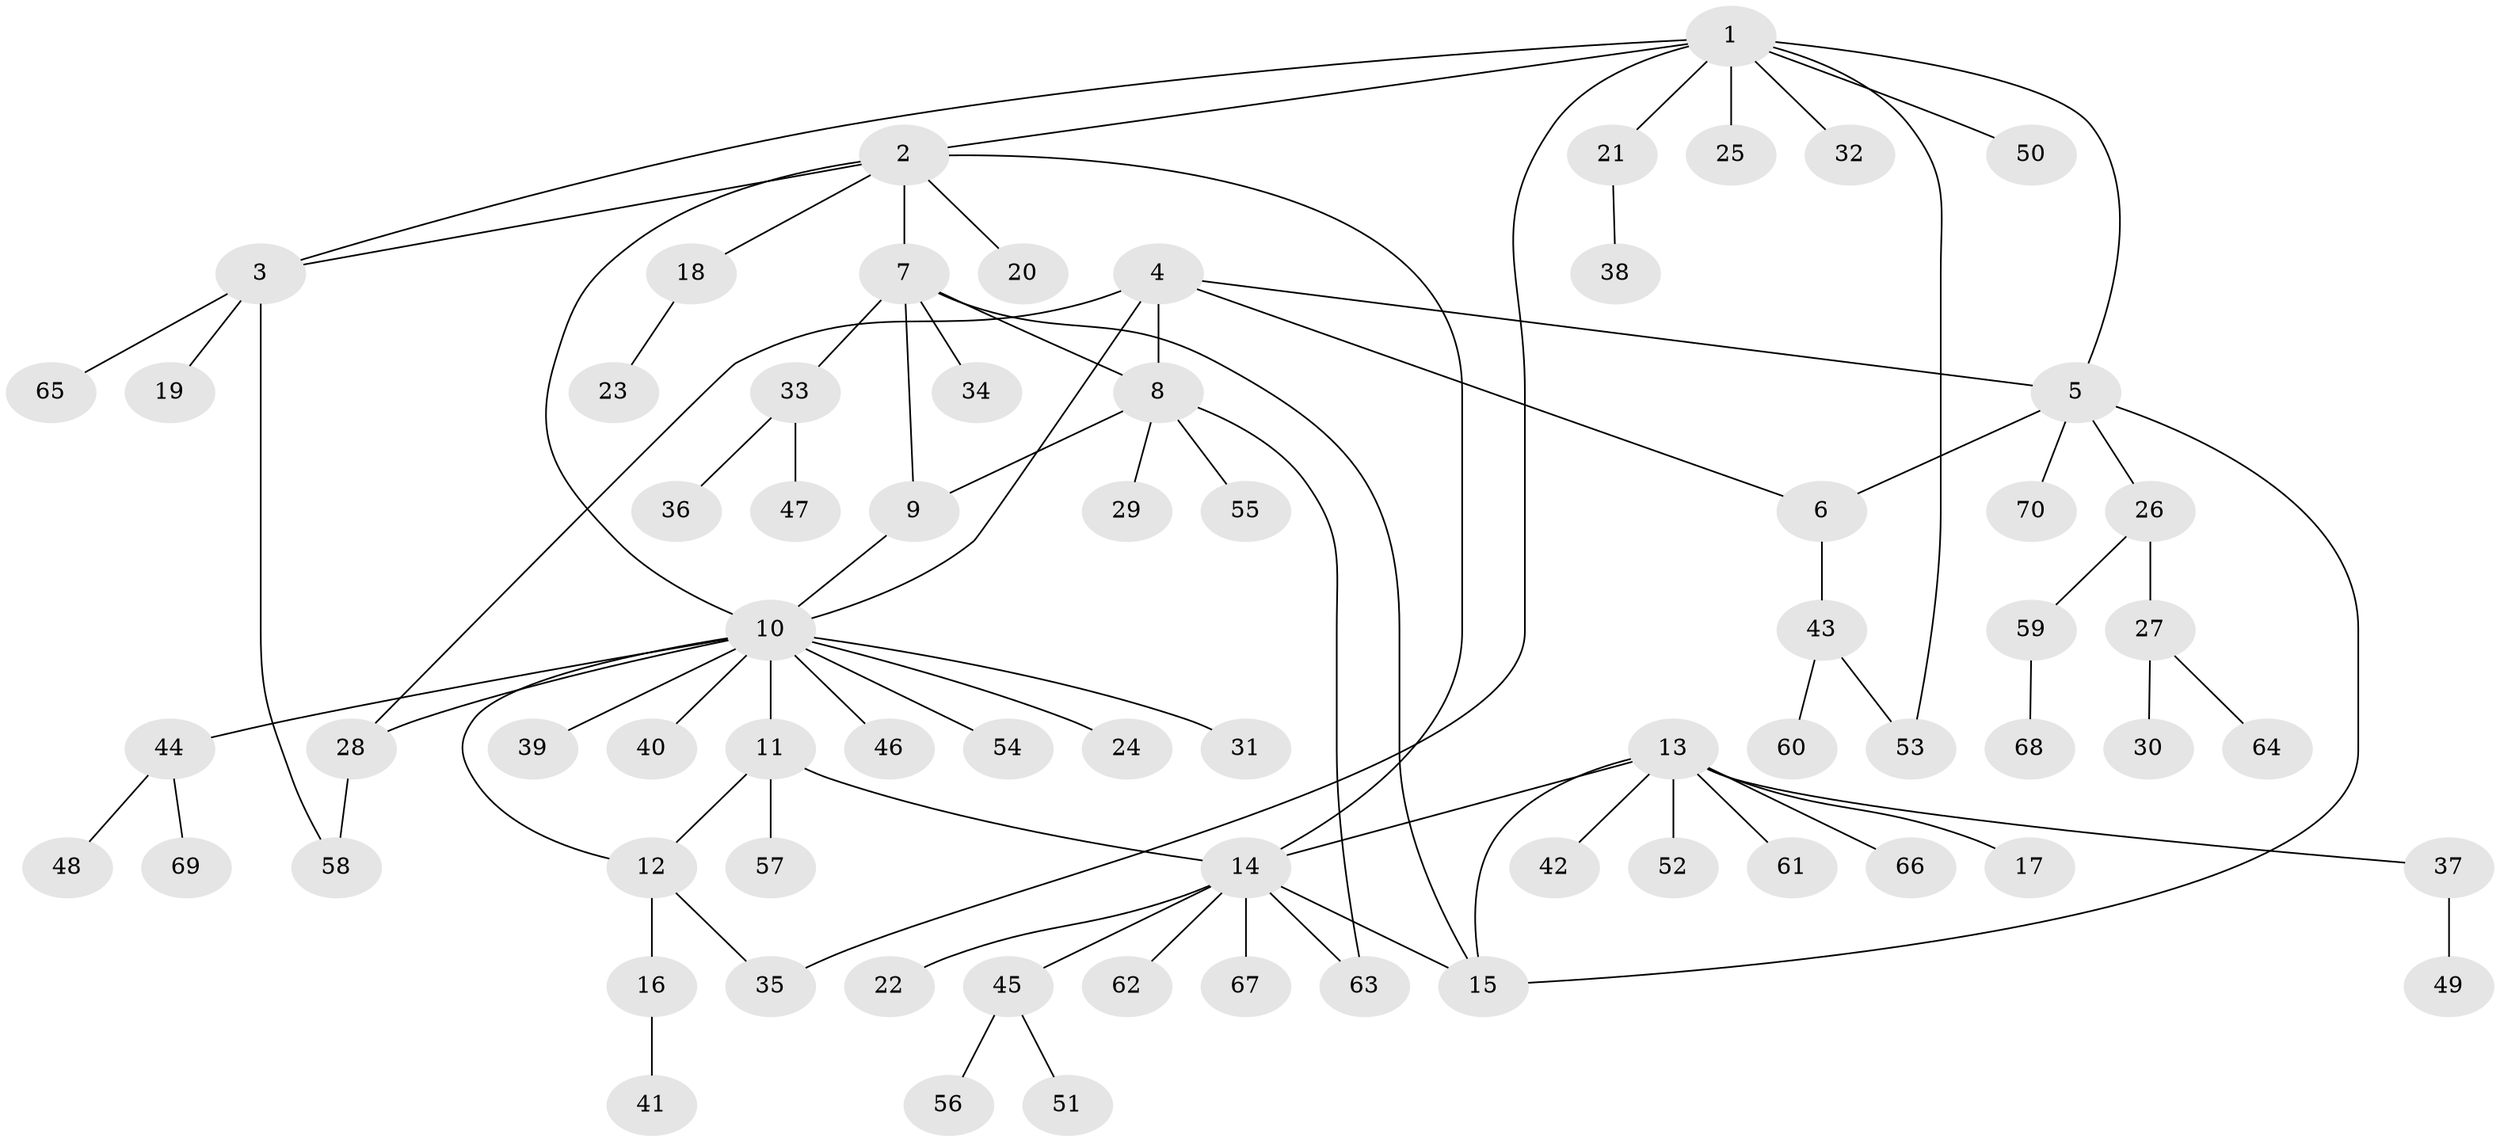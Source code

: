 // Generated by graph-tools (version 1.1) at 2025/16/03/09/25 04:16:01]
// undirected, 70 vertices, 85 edges
graph export_dot {
graph [start="1"]
  node [color=gray90,style=filled];
  1;
  2;
  3;
  4;
  5;
  6;
  7;
  8;
  9;
  10;
  11;
  12;
  13;
  14;
  15;
  16;
  17;
  18;
  19;
  20;
  21;
  22;
  23;
  24;
  25;
  26;
  27;
  28;
  29;
  30;
  31;
  32;
  33;
  34;
  35;
  36;
  37;
  38;
  39;
  40;
  41;
  42;
  43;
  44;
  45;
  46;
  47;
  48;
  49;
  50;
  51;
  52;
  53;
  54;
  55;
  56;
  57;
  58;
  59;
  60;
  61;
  62;
  63;
  64;
  65;
  66;
  67;
  68;
  69;
  70;
  1 -- 2;
  1 -- 3;
  1 -- 5;
  1 -- 21;
  1 -- 25;
  1 -- 32;
  1 -- 35;
  1 -- 50;
  1 -- 53;
  2 -- 3;
  2 -- 7;
  2 -- 10;
  2 -- 14;
  2 -- 18;
  2 -- 20;
  3 -- 19;
  3 -- 58;
  3 -- 65;
  4 -- 5;
  4 -- 6;
  4 -- 8;
  4 -- 10;
  4 -- 28;
  5 -- 6;
  5 -- 15;
  5 -- 26;
  5 -- 70;
  6 -- 43;
  7 -- 8;
  7 -- 9;
  7 -- 15;
  7 -- 33;
  7 -- 34;
  8 -- 9;
  8 -- 29;
  8 -- 55;
  8 -- 63;
  9 -- 10;
  10 -- 11;
  10 -- 12;
  10 -- 24;
  10 -- 28;
  10 -- 31;
  10 -- 39;
  10 -- 40;
  10 -- 44;
  10 -- 46;
  10 -- 54;
  11 -- 12;
  11 -- 14;
  11 -- 57;
  12 -- 16;
  12 -- 35;
  13 -- 14;
  13 -- 15;
  13 -- 17;
  13 -- 37;
  13 -- 42;
  13 -- 52;
  13 -- 61;
  13 -- 66;
  14 -- 15;
  14 -- 22;
  14 -- 45;
  14 -- 62;
  14 -- 63;
  14 -- 67;
  16 -- 41;
  18 -- 23;
  21 -- 38;
  26 -- 27;
  26 -- 59;
  27 -- 30;
  27 -- 64;
  28 -- 58;
  33 -- 36;
  33 -- 47;
  37 -- 49;
  43 -- 53;
  43 -- 60;
  44 -- 48;
  44 -- 69;
  45 -- 51;
  45 -- 56;
  59 -- 68;
}
